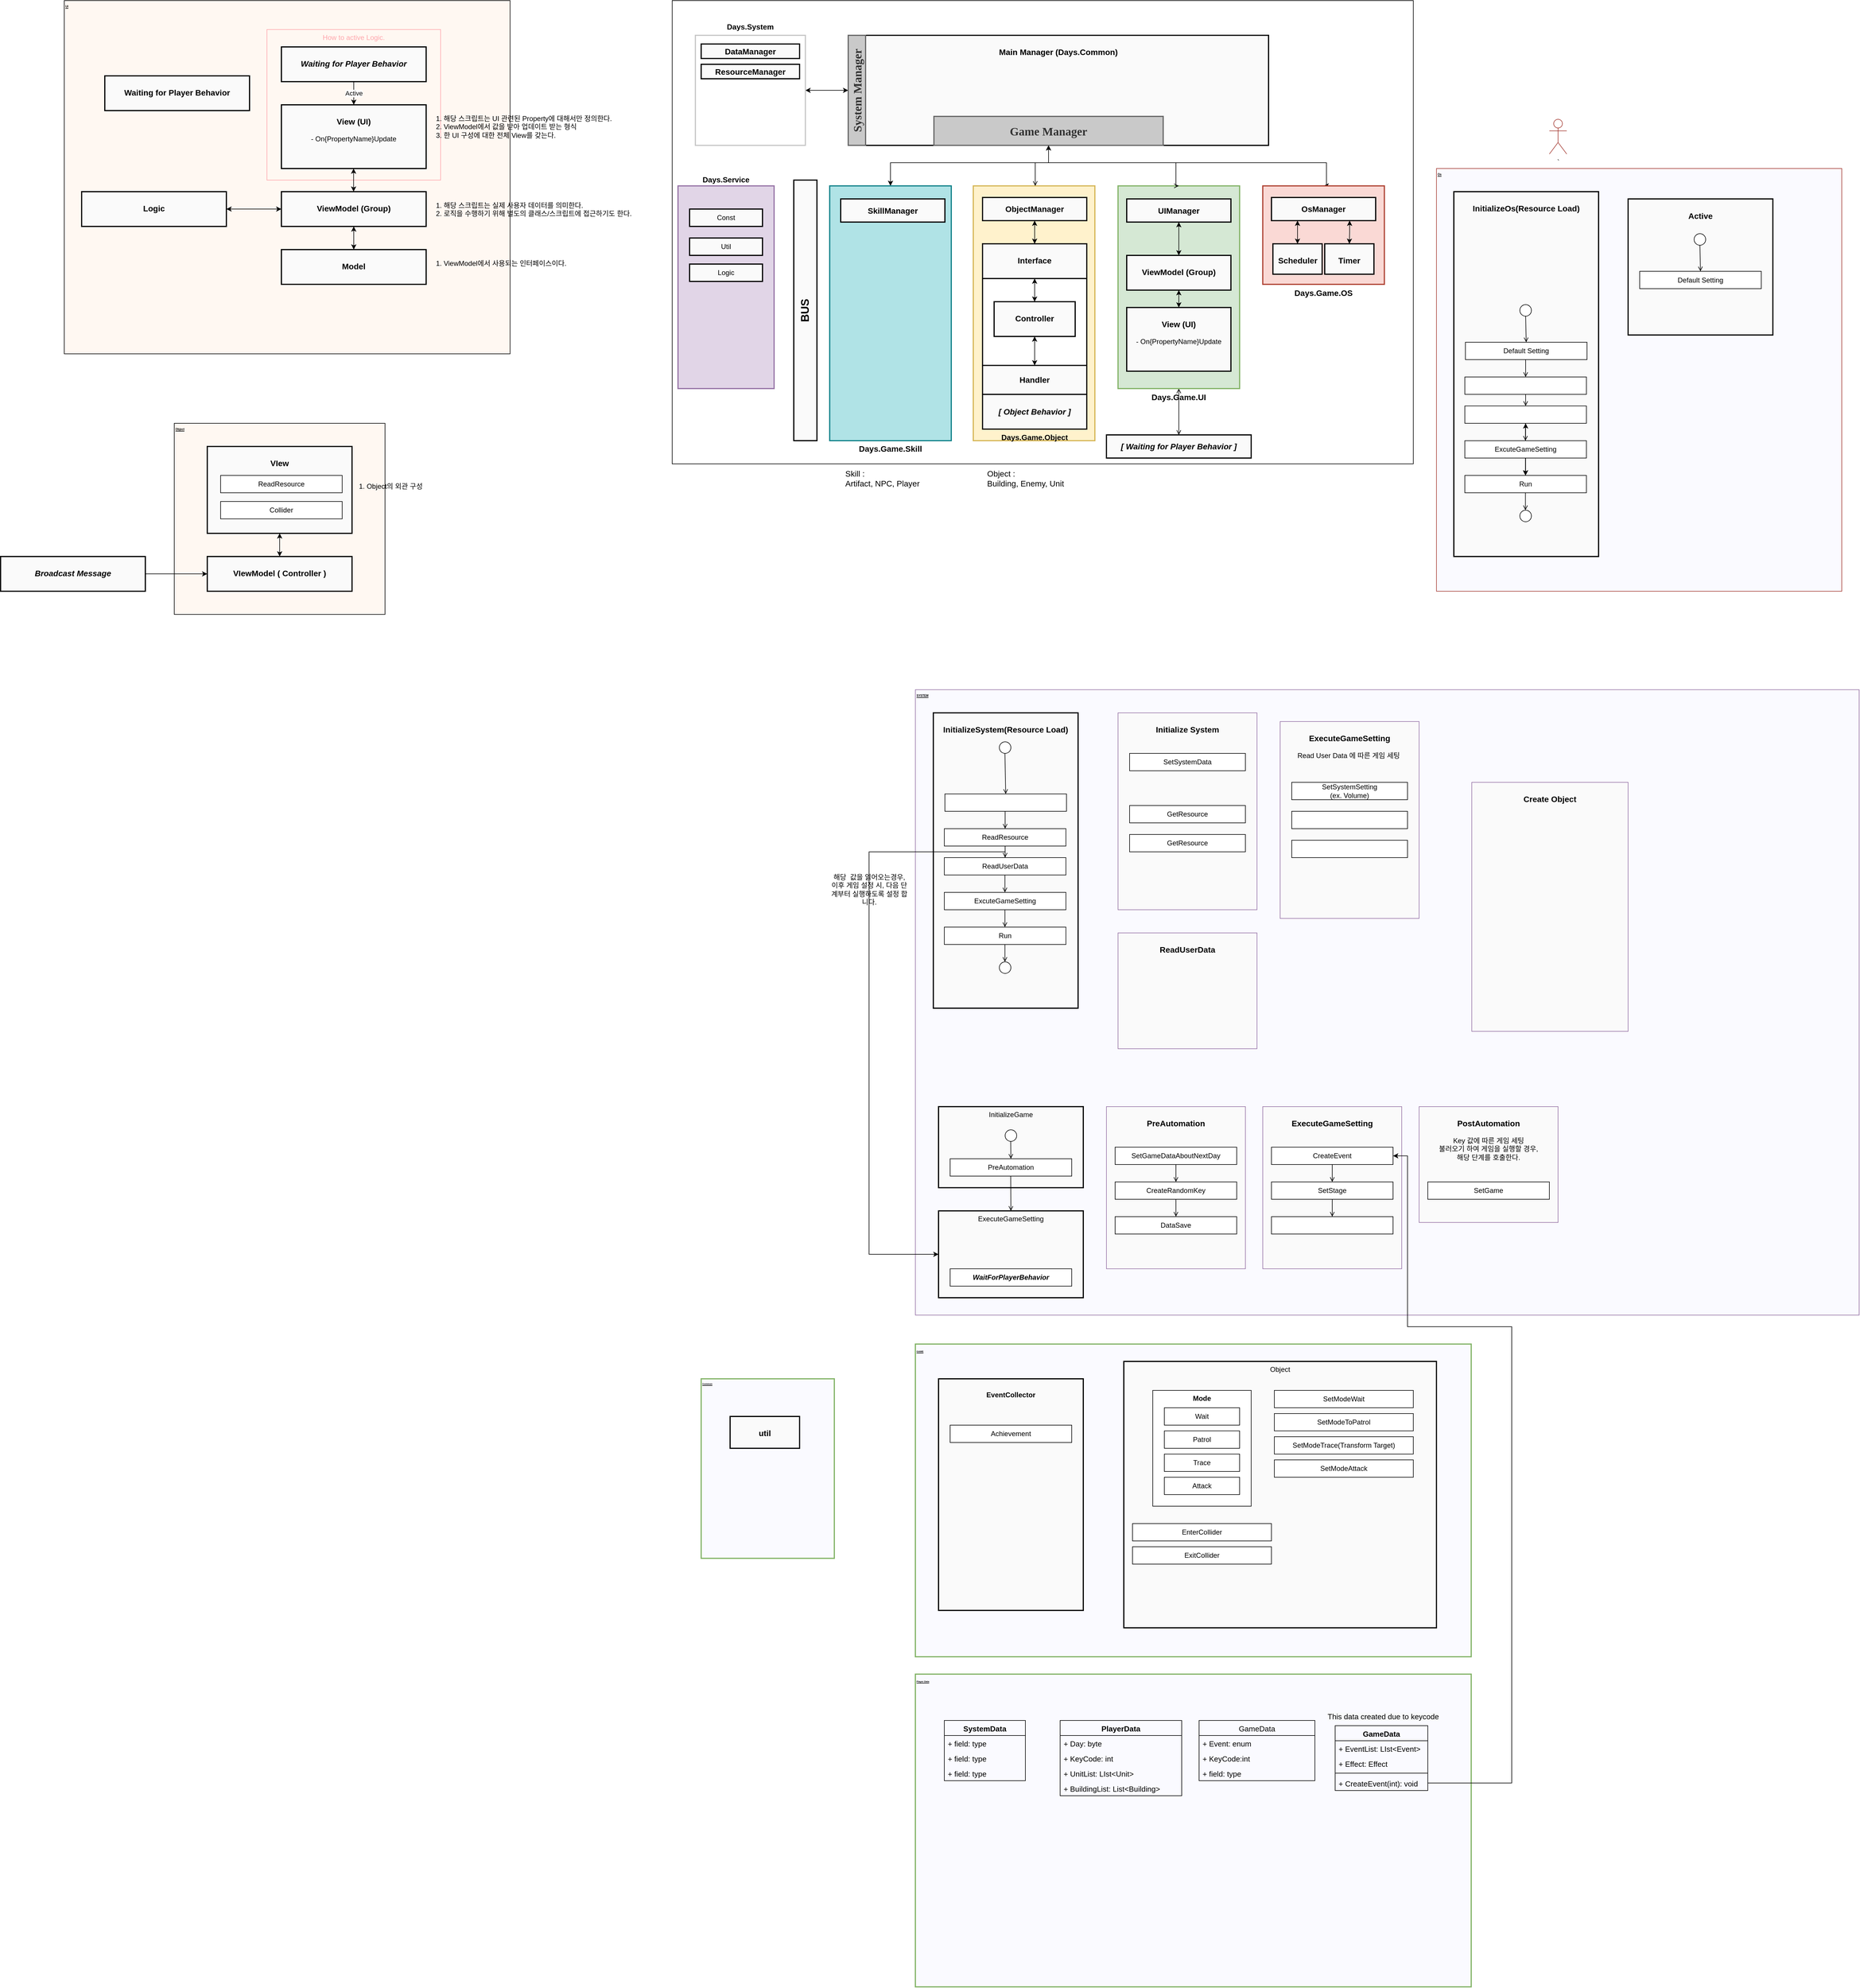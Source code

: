 <mxfile version="16.2.4" type="device"><diagram id="JO6f3JCloO_Fya-hQ_9x" name="Page-1"><mxGraphModel dx="3122" dy="1965" grid="1" gridSize="10" guides="1" tooltips="1" connect="1" arrows="1" fold="1" page="1" pageScale="1" pageWidth="827" pageHeight="1169" math="0" shadow="0"><root><mxCell id="0"/><mxCell id="1" parent="0"/><mxCell id="h2eF0DlOM9UirUltuAFb-12" value="SYSTEM" style="rounded=0;whiteSpace=wrap;html=1;horizontal=1;verticalAlign=top;fillColor=#FAFAFF;strokeColor=#9673a6;align=left;fontSize=5;fontStyle=5" parent="1" vertex="1"><mxGeometry x="10" y="80" width="1630" height="1080" as="geometry"/></mxCell><mxCell id="Crj_U59DyBL6AB01ClCU-47" value="ExecuteGameSetting" style="rounded=0;whiteSpace=wrap;html=1;fillColor=#FAFAFA;verticalAlign=top;strokeWidth=2;" parent="1" vertex="1"><mxGeometry x="50" y="980" width="250" height="150" as="geometry"/></mxCell><mxCell id="Crj_U59DyBL6AB01ClCU-1" value="" style="rounded=0;whiteSpace=wrap;html=1;horizontal=1;verticalAlign=top;align=left;fontSize=7;fontStyle=5;" parent="1" vertex="1"><mxGeometry x="-410" y="-1110" width="1280" height="800" as="geometry"/></mxCell><mxCell id="WcqTaLWbDKVJUe3xKXew-3" style="edgeStyle=orthogonalEdgeStyle;rounded=0;orthogonalLoop=1;jettySize=auto;html=1;startArrow=classic;startFill=1;" parent="1" source="Crj_U59DyBL6AB01ClCU-41" target="Crj_U59DyBL6AB01ClCU-34" edge="1"><mxGeometry relative="1" as="geometry"/></mxCell><mxCell id="Crj_U59DyBL6AB01ClCU-41" value="&lt;h3&gt;&lt;font style=&quot;font-size: 13px ; line-height: 1&quot;&gt;Days.System&lt;/font&gt;&lt;/h3&gt;" style="rounded=0;whiteSpace=wrap;html=1;fillColor=none;verticalAlign=bottom;strokeWidth=2;labelPosition=center;verticalLabelPosition=top;align=center;strokeColor=#C7C7C7;spacing=-8;" parent="1" vertex="1"><mxGeometry x="-370" y="-1050" width="190" height="190" as="geometry"/></mxCell><mxCell id="Crj_U59DyBL6AB01ClCU-46" value="" style="edgeStyle=orthogonalEdgeStyle;rounded=0;orthogonalLoop=1;jettySize=auto;html=1;fontFamily=Lucida Console;fontSize=11;fontColor=#FFFFFF;startArrow=open;startFill=0;endArrow=open;endFill=0;" parent="1" source="Crj_U59DyBL6AB01ClCU-29" target="Crj_U59DyBL6AB01ClCU-11" edge="1"><mxGeometry relative="1" as="geometry"/></mxCell><mxCell id="Crj_U59DyBL6AB01ClCU-29" value="&lt;font style=&quot;font-size: 14px;&quot;&gt;Days.Game.UI&lt;/font&gt;" style="rounded=0;whiteSpace=wrap;html=1;labelBackgroundColor=none;fontSize=14;strokeWidth=2;verticalAlign=top;fillColor=#d5e8d4;strokeColor=#82b366;labelPosition=center;verticalLabelPosition=bottom;align=center;fontStyle=1" parent="1" vertex="1"><mxGeometry x="360" y="-790" width="210" height="350" as="geometry"/></mxCell><mxCell id="Crj_U59DyBL6AB01ClCU-28" value="" style="rounded=0;whiteSpace=wrap;html=1;labelBackgroundColor=none;fontSize=19;strokeWidth=2;verticalAlign=middle;fillColor=#fff2cc;strokeColor=#d6b656;" parent="1" vertex="1"><mxGeometry x="110" y="-790" width="210" height="440" as="geometry"/></mxCell><mxCell id="Crj_U59DyBL6AB01ClCU-10" value="&lt;b style=&quot;font-size: 13px&quot;&gt;Days.Game.Object&lt;/b&gt;" style="rounded=0;whiteSpace=wrap;html=1;strokeWidth=2;verticalAlign=top;horizontal=1;fontColor=default;labelBackgroundColor=none;fontSize=13;labelPosition=center;verticalLabelPosition=bottom;align=center;" parent="1" vertex="1"><mxGeometry x="126" y="-690" width="180" height="320" as="geometry"/></mxCell><mxCell id="x2AA81q-u42qk1KqpOCe-1" value="UI" style="rounded=0;whiteSpace=wrap;html=1;horizontal=1;verticalAlign=top;align=left;fontSize=5;fontStyle=5;fillColor=#FFF8F2;" parent="1" vertex="1"><mxGeometry x="-1460" y="-1110" width="770" height="610" as="geometry"/></mxCell><mxCell id="dZV6w4OV0nE_quqzcikq-8" value="How to active Logic." style="rounded=0;whiteSpace=wrap;html=1;fillColor=none;strokeColor=#FFA6AC;horizontal=1;verticalAlign=top;fontColor=#FFA6AC;" parent="1" vertex="1"><mxGeometry x="-1110" y="-1060" width="300" height="260" as="geometry"/></mxCell><mxCell id="x2AA81q-u42qk1KqpOCe-13" value="&lt;h3&gt;Waiting for Player Behavior&lt;/h3&gt;" style="rounded=0;whiteSpace=wrap;html=1;fillColor=#FAFAFA;verticalAlign=top;strokeWidth=2;" parent="1" vertex="1"><mxGeometry x="-1390" y="-980" width="250" height="60" as="geometry"/></mxCell><mxCell id="Fb8bJ37ryofL-O8Jvj3l-1" value="&lt;h3&gt;Create Object&lt;/h3&gt;" style="rounded=0;whiteSpace=wrap;html=1;strokeColor=#9673a6;fillColor=#FAFAFA;horizontal=1;verticalAlign=top;" parent="1" vertex="1"><mxGeometry x="971" y="240" width="270" height="430" as="geometry"/></mxCell><mxCell id="Fb8bJ37ryofL-O8Jvj3l-2" value="&lt;h3&gt;InitializeSystem(Resource Load)&lt;/h3&gt;" style="rounded=0;whiteSpace=wrap;html=1;fillColor=#FAFAFA;verticalAlign=top;strokeWidth=2;" parent="1" vertex="1"><mxGeometry x="41" y="120" width="250" height="510" as="geometry"/></mxCell><mxCell id="Fb8bJ37ryofL-O8Jvj3l-3" value="ReadResource" style="rounded=0;whiteSpace=wrap;html=1;strokeWidth=1;" parent="1" vertex="1"><mxGeometry x="60" y="320" width="210" height="30" as="geometry"/></mxCell><mxCell id="Fb8bJ37ryofL-O8Jvj3l-4" value="ReadUserData" style="rounded=0;whiteSpace=wrap;html=1;strokeWidth=1;" parent="1" vertex="1"><mxGeometry x="60" y="370" width="210" height="30" as="geometry"/></mxCell><mxCell id="Fb8bJ37ryofL-O8Jvj3l-5" value="&lt;h3&gt;Initialize System&lt;/h3&gt;" style="rounded=0;whiteSpace=wrap;html=1;strokeColor=#9673a6;fillColor=#FAFAFA;horizontal=1;verticalAlign=top;" parent="1" vertex="1"><mxGeometry x="360" y="120" width="240" height="340" as="geometry"/></mxCell><mxCell id="Fb8bJ37ryofL-O8Jvj3l-6" value="SetSystemData" style="rounded=0;whiteSpace=wrap;html=1;strokeWidth=1;fillColor=#ffffff;" parent="1" vertex="1"><mxGeometry x="380" y="190" width="200" height="30" as="geometry"/></mxCell><mxCell id="Fb8bJ37ryofL-O8Jvj3l-7" value="GetResource" style="rounded=0;whiteSpace=wrap;html=1;strokeWidth=1;fillColor=#ffffff;" parent="1" vertex="1"><mxGeometry x="380" y="280" width="200" height="30" as="geometry"/></mxCell><mxCell id="Fb8bJ37ryofL-O8Jvj3l-8" value="GetResource" style="rounded=0;whiteSpace=wrap;html=1;strokeWidth=1;fillColor=#ffffff;" parent="1" vertex="1"><mxGeometry x="380" y="330" width="200" height="30" as="geometry"/></mxCell><mxCell id="Fb8bJ37ryofL-O8Jvj3l-9" value="ExcuteGameSetting" style="rounded=0;whiteSpace=wrap;html=1;strokeWidth=1;" parent="1" vertex="1"><mxGeometry x="60" y="430" width="210" height="30" as="geometry"/></mxCell><mxCell id="Fb8bJ37ryofL-O8Jvj3l-10" value="&lt;h3&gt;ReadUserData&lt;/h3&gt;" style="rounded=0;whiteSpace=wrap;html=1;strokeColor=#9673a6;fillColor=#FAFAFA;horizontal=1;verticalAlign=top;" parent="1" vertex="1"><mxGeometry x="360" y="500" width="240" height="200" as="geometry"/></mxCell><mxCell id="Fb8bJ37ryofL-O8Jvj3l-12" value="Run" style="rounded=0;whiteSpace=wrap;html=1;strokeWidth=1;" parent="1" vertex="1"><mxGeometry x="60" y="490" width="210" height="30" as="geometry"/></mxCell><mxCell id="Fb8bJ37ryofL-O8Jvj3l-13" value="" style="endArrow=open;html=1;entryX=0.5;entryY=0;entryDx=0;entryDy=0;exitX=0.5;exitY=1;exitDx=0;exitDy=0;endFill=0;" parent="1" source="Fb8bJ37ryofL-O8Jvj3l-3" target="Fb8bJ37ryofL-O8Jvj3l-4" edge="1"><mxGeometry width="50" height="50" relative="1" as="geometry"><mxPoint x="180" y="251" as="sourcePoint"/><mxPoint x="450" y="330" as="targetPoint"/></mxGeometry></mxCell><mxCell id="Fb8bJ37ryofL-O8Jvj3l-14" value="" style="endArrow=open;html=1;entryX=0.5;entryY=0;entryDx=0;entryDy=0;exitX=0.5;exitY=1;exitDx=0;exitDy=0;endFill=0;" parent="1" edge="1"><mxGeometry width="50" height="50" relative="1" as="geometry"><mxPoint x="164.66" y="400" as="sourcePoint"/><mxPoint x="164.66" y="430" as="targetPoint"/></mxGeometry></mxCell><mxCell id="Fb8bJ37ryofL-O8Jvj3l-15" value="" style="endArrow=open;html=1;entryX=0.5;entryY=0;entryDx=0;entryDy=0;exitX=0.5;exitY=1;exitDx=0;exitDy=0;endFill=0;" parent="1" target="Crj_U59DyBL6AB01ClCU-31" edge="1"><mxGeometry width="50" height="50" relative="1" as="geometry"><mxPoint x="164.66" y="190.0" as="sourcePoint"/><mxPoint x="164.66" y="220.0" as="targetPoint"/></mxGeometry></mxCell><mxCell id="Fb8bJ37ryofL-O8Jvj3l-16" value="" style="endArrow=open;html=1;entryX=0.5;entryY=0;entryDx=0;entryDy=0;exitX=0.5;exitY=1;exitDx=0;exitDy=0;endFill=0;" parent="1" edge="1"><mxGeometry width="50" height="50" relative="1" as="geometry"><mxPoint x="164.66" y="460.0" as="sourcePoint"/><mxPoint x="164.66" y="490.0" as="targetPoint"/></mxGeometry></mxCell><mxCell id="Fb8bJ37ryofL-O8Jvj3l-17" value="" style="endArrow=open;html=1;entryX=0.5;entryY=0;entryDx=0;entryDy=0;exitX=0.5;exitY=1;exitDx=0;exitDy=0;endFill=0;" parent="1" edge="1"><mxGeometry width="50" height="50" relative="1" as="geometry"><mxPoint x="164.66" y="520.0" as="sourcePoint"/><mxPoint x="164.66" y="550.0" as="targetPoint"/></mxGeometry></mxCell><mxCell id="Fb8bJ37ryofL-O8Jvj3l-19" value="" style="ellipse;whiteSpace=wrap;html=1;aspect=fixed;strokeWidth=1;fillColor=#ffffff;" parent="1" vertex="1"><mxGeometry x="155" y="170" width="20" height="20" as="geometry"/></mxCell><mxCell id="Fb8bJ37ryofL-O8Jvj3l-20" value="" style="ellipse;whiteSpace=wrap;html=1;aspect=fixed;strokeWidth=1;fillColor=#ffffff;" parent="1" vertex="1"><mxGeometry x="155" y="550" width="20" height="20" as="geometry"/></mxCell><mxCell id="gf9t37EjKK5OmUTHv5Uv-1" value="InitializeGame" style="rounded=0;whiteSpace=wrap;html=1;fillColor=#FAFAFA;verticalAlign=top;strokeWidth=2;" parent="1" vertex="1"><mxGeometry x="50" y="800" width="250" height="140" as="geometry"/></mxCell><mxCell id="gf9t37EjKK5OmUTHv5Uv-2" value="&lt;h3&gt;PreAutomation&lt;/h3&gt;" style="rounded=0;whiteSpace=wrap;html=1;strokeColor=#9673a6;fillColor=#FAFAFA;horizontal=1;verticalAlign=top;" parent="1" vertex="1"><mxGeometry x="340" y="800" width="240" height="280" as="geometry"/></mxCell><mxCell id="gf9t37EjKK5OmUTHv5Uv-3" value="PreAutomation" style="rounded=0;whiteSpace=wrap;html=1;strokeWidth=1;" parent="1" vertex="1"><mxGeometry x="70" y="890" width="210" height="30" as="geometry"/></mxCell><mxCell id="gf9t37EjKK5OmUTHv5Uv-8" value="" style="endArrow=open;html=1;entryX=0.5;entryY=0;entryDx=0;entryDy=0;exitX=0.5;exitY=1;exitDx=0;exitDy=0;endFill=0;" parent="1" target="Crj_U59DyBL6AB01ClCU-47" edge="1"><mxGeometry width="50" height="50" relative="1" as="geometry"><mxPoint x="174.66" y="920" as="sourcePoint"/><mxPoint x="174.66" y="950" as="targetPoint"/></mxGeometry></mxCell><mxCell id="gf9t37EjKK5OmUTHv5Uv-9" value="" style="endArrow=open;html=1;entryX=0.5;entryY=0;entryDx=0;entryDy=0;exitX=0.5;exitY=1;exitDx=0;exitDy=0;endFill=0;" parent="1" target="gf9t37EjKK5OmUTHv5Uv-3" edge="1"><mxGeometry width="50" height="50" relative="1" as="geometry"><mxPoint x="174.66" y="860" as="sourcePoint"/><mxPoint x="174.66" y="890.0" as="targetPoint"/></mxGeometry></mxCell><mxCell id="gf9t37EjKK5OmUTHv5Uv-12" value="" style="ellipse;whiteSpace=wrap;html=1;aspect=fixed;strokeWidth=1;fillColor=#ffffff;" parent="1" vertex="1"><mxGeometry x="165" y="840" width="20" height="20" as="geometry"/></mxCell><mxCell id="gf9t37EjKK5OmUTHv5Uv-14" value="CreateRandomKey" style="rounded=0;whiteSpace=wrap;html=1;strokeWidth=1;" parent="1" vertex="1"><mxGeometry x="355" y="930" width="210" height="30" as="geometry"/></mxCell><mxCell id="gf9t37EjKK5OmUTHv5Uv-15" value="DataSave" style="rounded=0;whiteSpace=wrap;html=1;strokeWidth=1;" parent="1" vertex="1"><mxGeometry x="355" y="990" width="210" height="30" as="geometry"/></mxCell><mxCell id="gf9t37EjKK5OmUTHv5Uv-16" value="" style="endArrow=open;html=1;entryX=0.5;entryY=0;entryDx=0;entryDy=0;exitX=0.5;exitY=1;exitDx=0;exitDy=0;endFill=0;" parent="1" source="gf9t37EjKK5OmUTHv5Uv-14" target="gf9t37EjKK5OmUTHv5Uv-15" edge="1"><mxGeometry width="50" height="50" relative="1" as="geometry"><mxPoint x="475" y="961" as="sourcePoint"/><mxPoint x="745" y="1040" as="targetPoint"/></mxGeometry></mxCell><mxCell id="h2eF0DlOM9UirUltuAFb-1" value="&lt;h3&gt;PostAutomation&lt;/h3&gt;&lt;div&gt;Key 값에 따른 게임 세팅&lt;/div&gt;&lt;div&gt;불러오기 하여 게임을 실행할 경우,&lt;/div&gt;&lt;div&gt;해당 단계를 호출한다.&lt;/div&gt;" style="rounded=0;whiteSpace=wrap;html=1;strokeColor=#9673a6;fillColor=#FAFAFA;horizontal=1;verticalAlign=top;" parent="1" vertex="1"><mxGeometry x="880" y="800" width="240" height="200" as="geometry"/></mxCell><mxCell id="h2eF0DlOM9UirUltuAFb-3" value="SetGame" style="rounded=0;whiteSpace=wrap;html=1;strokeWidth=1;" parent="1" vertex="1"><mxGeometry x="895" y="930" width="210" height="30" as="geometry"/></mxCell><mxCell id="h2eF0DlOM9UirUltuAFb-5" value="&lt;h3&gt;ExecuteGameSetting&lt;/h3&gt;&lt;div&gt;Read User Data 에 따른 게임 세팅&amp;nbsp;&lt;/div&gt;" style="rounded=0;whiteSpace=wrap;html=1;strokeColor=#9673a6;fillColor=#FAFAFA;horizontal=1;verticalAlign=top;" parent="1" vertex="1"><mxGeometry x="640" y="135" width="240" height="340" as="geometry"/></mxCell><mxCell id="h2eF0DlOM9UirUltuAFb-6" value="SetSystemSetting&lt;br&gt;(ex. Volume)" style="rounded=0;whiteSpace=wrap;html=1;strokeWidth=1;fillColor=#ffffff;" parent="1" vertex="1"><mxGeometry x="660" y="240" width="200" height="30" as="geometry"/></mxCell><mxCell id="h2eF0DlOM9UirUltuAFb-7" value="" style="rounded=0;whiteSpace=wrap;html=1;strokeWidth=1;fillColor=#ffffff;" parent="1" vertex="1"><mxGeometry x="660" y="290" width="200" height="30" as="geometry"/></mxCell><mxCell id="h2eF0DlOM9UirUltuAFb-8" value="" style="rounded=0;whiteSpace=wrap;html=1;strokeWidth=1;fillColor=#ffffff;" parent="1" vertex="1"><mxGeometry x="660" y="340" width="200" height="30" as="geometry"/></mxCell><mxCell id="h2eF0DlOM9UirUltuAFb-9" value="SetGameDataAboutNextDay" style="rounded=0;whiteSpace=wrap;html=1;strokeWidth=1;" parent="1" vertex="1"><mxGeometry x="355" y="870" width="210" height="30" as="geometry"/></mxCell><mxCell id="h2eF0DlOM9UirUltuAFb-10" value="" style="endArrow=open;html=1;entryX=0.5;entryY=0;entryDx=0;entryDy=0;exitX=0.5;exitY=1;exitDx=0;exitDy=0;endFill=0;" parent="1" source="h2eF0DlOM9UirUltuAFb-9" edge="1"><mxGeometry width="50" height="50" relative="1" as="geometry"><mxPoint x="475" y="901" as="sourcePoint"/><mxPoint x="460" y="930" as="targetPoint"/></mxGeometry></mxCell><mxCell id="h2eF0DlOM9UirUltuAFb-11" value="&lt;h3 style=&quot;font-size: 4px;&quot;&gt;GAME&lt;/h3&gt;" style="rounded=0;whiteSpace=wrap;html=1;fillColor=#FAFAFF;verticalAlign=top;strokeWidth=2;strokeColor=#82b366;fontSize=4;fontStyle=5;align=left;" parent="1" vertex="1"><mxGeometry x="10" y="1210" width="960" height="540" as="geometry"/></mxCell><mxCell id="h2eF0DlOM9UirUltuAFb-13" value="&lt;br&gt;EventCollector" style="rounded=0;whiteSpace=wrap;html=1;fillColor=#FAFAFA;verticalAlign=top;strokeWidth=2;fontStyle=1" parent="1" vertex="1"><mxGeometry x="50" y="1270" width="250" height="400" as="geometry"/></mxCell><mxCell id="h2eF0DlOM9UirUltuAFb-15" value="Object" style="rounded=0;whiteSpace=wrap;html=1;fillColor=#FAFAFA;verticalAlign=top;strokeWidth=2;" parent="1" vertex="1"><mxGeometry x="370" y="1240" width="540" height="460" as="geometry"/></mxCell><mxCell id="h2eF0DlOM9UirUltuAFb-16" value="Mode" style="rounded=0;whiteSpace=wrap;html=1;strokeWidth=1;verticalAlign=top;fontStyle=1" parent="1" vertex="1"><mxGeometry x="420" y="1290" width="170" height="200" as="geometry"/></mxCell><mxCell id="h2eF0DlOM9UirUltuAFb-17" value="Patrol" style="rounded=0;whiteSpace=wrap;html=1;strokeWidth=1;" parent="1" vertex="1"><mxGeometry x="440" y="1360" width="130" height="30" as="geometry"/></mxCell><mxCell id="h2eF0DlOM9UirUltuAFb-18" value="Wait" style="rounded=0;whiteSpace=wrap;html=1;strokeWidth=1;" parent="1" vertex="1"><mxGeometry x="440" y="1320" width="130" height="30" as="geometry"/></mxCell><mxCell id="h2eF0DlOM9UirUltuAFb-23" value="Achievement" style="rounded=0;whiteSpace=wrap;html=1;strokeWidth=1;" parent="1" vertex="1"><mxGeometry x="70" y="1350" width="210" height="30" as="geometry"/></mxCell><mxCell id="h2eF0DlOM9UirUltuAFb-26" value="Attack" style="rounded=0;whiteSpace=wrap;html=1;strokeWidth=1;" parent="1" vertex="1"><mxGeometry x="440" y="1440" width="130" height="30" as="geometry"/></mxCell><mxCell id="h2eF0DlOM9UirUltuAFb-27" value="SetModeWait" style="rounded=0;whiteSpace=wrap;html=1;strokeWidth=1;" parent="1" vertex="1"><mxGeometry x="630" y="1290" width="240" height="30" as="geometry"/></mxCell><mxCell id="h2eF0DlOM9UirUltuAFb-28" value="Trace" style="rounded=0;whiteSpace=wrap;html=1;strokeWidth=1;" parent="1" vertex="1"><mxGeometry x="440" y="1400" width="130" height="30" as="geometry"/></mxCell><mxCell id="h2eF0DlOM9UirUltuAFb-29" value="SetModeToPatrol" style="rounded=0;whiteSpace=wrap;html=1;strokeWidth=1;" parent="1" vertex="1"><mxGeometry x="630" y="1330" width="240" height="30" as="geometry"/></mxCell><mxCell id="h2eF0DlOM9UirUltuAFb-30" value="SetModeTrace(Transform Target)" style="rounded=0;whiteSpace=wrap;html=1;strokeWidth=1;" parent="1" vertex="1"><mxGeometry x="630" y="1370" width="240" height="30" as="geometry"/></mxCell><mxCell id="h2eF0DlOM9UirUltuAFb-31" value="SetModeAttack" style="rounded=0;whiteSpace=wrap;html=1;strokeWidth=1;" parent="1" vertex="1"><mxGeometry x="630" y="1410" width="240" height="30" as="geometry"/></mxCell><mxCell id="h2eF0DlOM9UirUltuAFb-37" value="EnterCollider" style="rounded=0;whiteSpace=wrap;html=1;strokeWidth=1;" parent="1" vertex="1"><mxGeometry x="385" y="1520" width="240" height="30" as="geometry"/></mxCell><mxCell id="h2eF0DlOM9UirUltuAFb-38" value="ExitCollider" style="rounded=0;whiteSpace=wrap;html=1;strokeWidth=1;" parent="1" vertex="1"><mxGeometry x="385" y="1560" width="240" height="30" as="geometry"/></mxCell><mxCell id="h2eF0DlOM9UirUltuAFb-39" value="&lt;h3 style=&quot;font-size: 4px&quot;&gt;Player Data&lt;/h3&gt;" style="rounded=0;whiteSpace=wrap;html=1;fillColor=#FAFAFF;verticalAlign=top;strokeWidth=2;strokeColor=#82b366;fontSize=4;fontStyle=5;align=left;" parent="1" vertex="1"><mxGeometry x="10" y="1780" width="960" height="540" as="geometry"/></mxCell><mxCell id="h2eF0DlOM9UirUltuAFb-42" value="SystemData" style="swimlane;fontStyle=1;childLayout=stackLayout;horizontal=1;startSize=26;fillColor=none;horizontalStack=0;resizeParent=1;resizeParentMax=0;resizeLast=0;collapsible=1;marginBottom=0;fontSize=13;align=center;verticalAlign=top;" parent="1" vertex="1"><mxGeometry x="60" y="1860" width="140" height="104" as="geometry"/></mxCell><mxCell id="h2eF0DlOM9UirUltuAFb-43" value="+ field: type" style="text;strokeColor=none;fillColor=none;align=left;verticalAlign=top;spacingLeft=4;spacingRight=4;overflow=hidden;rotatable=0;points=[[0,0.5],[1,0.5]];portConstraint=eastwest;fontSize=13;" parent="h2eF0DlOM9UirUltuAFb-42" vertex="1"><mxGeometry y="26" width="140" height="26" as="geometry"/></mxCell><mxCell id="h2eF0DlOM9UirUltuAFb-44" value="+ field: type" style="text;strokeColor=none;fillColor=none;align=left;verticalAlign=top;spacingLeft=4;spacingRight=4;overflow=hidden;rotatable=0;points=[[0,0.5],[1,0.5]];portConstraint=eastwest;fontSize=13;" parent="h2eF0DlOM9UirUltuAFb-42" vertex="1"><mxGeometry y="52" width="140" height="26" as="geometry"/></mxCell><mxCell id="h2eF0DlOM9UirUltuAFb-45" value="+ field: type" style="text;strokeColor=none;fillColor=none;align=left;verticalAlign=top;spacingLeft=4;spacingRight=4;overflow=hidden;rotatable=0;points=[[0,0.5],[1,0.5]];portConstraint=eastwest;fontSize=13;" parent="h2eF0DlOM9UirUltuAFb-42" vertex="1"><mxGeometry y="78" width="140" height="26" as="geometry"/></mxCell><mxCell id="h2eF0DlOM9UirUltuAFb-46" value="PlayerData" style="swimlane;fontStyle=1;childLayout=stackLayout;horizontal=1;startSize=26;fillColor=none;horizontalStack=0;resizeParent=1;resizeParentMax=0;resizeLast=0;collapsible=1;marginBottom=0;fontSize=13;align=center;verticalAlign=top;" parent="1" vertex="1"><mxGeometry x="260" y="1860" width="210" height="130" as="geometry"/></mxCell><mxCell id="h2eF0DlOM9UirUltuAFb-47" value="+ Day: byte" style="text;strokeColor=none;fillColor=none;align=left;verticalAlign=top;spacingLeft=4;spacingRight=4;overflow=hidden;rotatable=0;points=[[0,0.5],[1,0.5]];portConstraint=eastwest;fontSize=13;" parent="h2eF0DlOM9UirUltuAFb-46" vertex="1"><mxGeometry y="26" width="210" height="26" as="geometry"/></mxCell><mxCell id="h2eF0DlOM9UirUltuAFb-48" value="+ KeyCode: int" style="text;strokeColor=none;fillColor=none;align=left;verticalAlign=top;spacingLeft=4;spacingRight=4;overflow=hidden;rotatable=0;points=[[0,0.5],[1,0.5]];portConstraint=eastwest;fontSize=13;" parent="h2eF0DlOM9UirUltuAFb-46" vertex="1"><mxGeometry y="52" width="210" height="26" as="geometry"/></mxCell><mxCell id="h2eF0DlOM9UirUltuAFb-54" value="+ UnitList: LIst&lt;Unit&gt;" style="text;strokeColor=none;fillColor=none;align=left;verticalAlign=top;spacingLeft=4;spacingRight=4;overflow=hidden;rotatable=0;points=[[0,0.5],[1,0.5]];portConstraint=eastwest;fontSize=13;" parent="h2eF0DlOM9UirUltuAFb-46" vertex="1"><mxGeometry y="78" width="210" height="26" as="geometry"/></mxCell><mxCell id="h2eF0DlOM9UirUltuAFb-49" value="+ BuildingList: List&lt;Building&gt;" style="text;strokeColor=none;fillColor=none;align=left;verticalAlign=top;spacingLeft=4;spacingRight=4;overflow=hidden;rotatable=0;points=[[0,0.5],[1,0.5]];portConstraint=eastwest;fontSize=13;" parent="h2eF0DlOM9UirUltuAFb-46" vertex="1"><mxGeometry y="104" width="210" height="26" as="geometry"/></mxCell><mxCell id="h2eF0DlOM9UirUltuAFb-50" value="GameData" style="swimlane;fontStyle=0;childLayout=stackLayout;horizontal=1;startSize=26;fillColor=none;horizontalStack=0;resizeParent=1;resizeParentMax=0;resizeLast=0;collapsible=1;marginBottom=0;fontSize=13;align=center;verticalAlign=top;" parent="1" vertex="1"><mxGeometry x="500" y="1860" width="200" height="104" as="geometry"/></mxCell><mxCell id="h2eF0DlOM9UirUltuAFb-51" value="+ Event: enum" style="text;strokeColor=none;fillColor=none;align=left;verticalAlign=top;spacingLeft=4;spacingRight=4;overflow=hidden;rotatable=0;points=[[0,0.5],[1,0.5]];portConstraint=eastwest;fontSize=13;" parent="h2eF0DlOM9UirUltuAFb-50" vertex="1"><mxGeometry y="26" width="200" height="26" as="geometry"/></mxCell><mxCell id="h2eF0DlOM9UirUltuAFb-52" value="+ KeyCode:int " style="text;strokeColor=none;fillColor=none;align=left;verticalAlign=top;spacingLeft=4;spacingRight=4;overflow=hidden;rotatable=0;points=[[0,0.5],[1,0.5]];portConstraint=eastwest;fontSize=13;" parent="h2eF0DlOM9UirUltuAFb-50" vertex="1"><mxGeometry y="52" width="200" height="26" as="geometry"/></mxCell><mxCell id="h2eF0DlOM9UirUltuAFb-53" value="+ field: type" style="text;strokeColor=none;fillColor=none;align=left;verticalAlign=top;spacingLeft=4;spacingRight=4;overflow=hidden;rotatable=0;points=[[0,0.5],[1,0.5]];portConstraint=eastwest;fontSize=13;" parent="h2eF0DlOM9UirUltuAFb-50" vertex="1"><mxGeometry y="78" width="200" height="26" as="geometry"/></mxCell><mxCell id="h2eF0DlOM9UirUltuAFb-55" value="GameData" style="swimlane;fontStyle=1;align=center;verticalAlign=top;childLayout=stackLayout;horizontal=1;startSize=26;horizontalStack=0;resizeParent=1;resizeParentMax=0;resizeLast=0;collapsible=1;marginBottom=0;fontSize=13;fillColor=#FAFAFF;" parent="1" vertex="1"><mxGeometry x="735" y="1869" width="160" height="112" as="geometry"/></mxCell><mxCell id="h2eF0DlOM9UirUltuAFb-56" value="+ EventList: LIst&lt;Event&gt;" style="text;strokeColor=none;fillColor=none;align=left;verticalAlign=top;spacingLeft=4;spacingRight=4;overflow=hidden;rotatable=0;points=[[0,0.5],[1,0.5]];portConstraint=eastwest;fontSize=13;" parent="h2eF0DlOM9UirUltuAFb-55" vertex="1"><mxGeometry y="26" width="160" height="26" as="geometry"/></mxCell><mxCell id="h2eF0DlOM9UirUltuAFb-60" value="+ Effect: Effect" style="text;strokeColor=none;fillColor=none;align=left;verticalAlign=top;spacingLeft=4;spacingRight=4;overflow=hidden;rotatable=0;points=[[0,0.5],[1,0.5]];portConstraint=eastwest;fontSize=13;" parent="h2eF0DlOM9UirUltuAFb-55" vertex="1"><mxGeometry y="52" width="160" height="26" as="geometry"/></mxCell><mxCell id="h2eF0DlOM9UirUltuAFb-57" value="" style="line;strokeWidth=1;fillColor=none;align=left;verticalAlign=middle;spacingTop=-1;spacingLeft=3;spacingRight=3;rotatable=0;labelPosition=right;points=[];portConstraint=eastwest;fontSize=13;" parent="h2eF0DlOM9UirUltuAFb-55" vertex="1"><mxGeometry y="78" width="160" height="8" as="geometry"/></mxCell><mxCell id="h2eF0DlOM9UirUltuAFb-58" value="+ CreateEvent(int): void" style="text;strokeColor=none;fillColor=none;align=left;verticalAlign=top;spacingLeft=4;spacingRight=4;overflow=hidden;rotatable=0;points=[[0,0.5],[1,0.5]];portConstraint=eastwest;fontSize=13;" parent="h2eF0DlOM9UirUltuAFb-55" vertex="1"><mxGeometry y="86" width="160" height="26" as="geometry"/></mxCell><mxCell id="h2eF0DlOM9UirUltuAFb-59" value="&lt;span style=&quot;color: rgb(0 , 0 , 0) ; font-family: &amp;#34;helvetica&amp;#34; ; font-size: 13px ; font-style: normal ; font-weight: 400 ; letter-spacing: normal ; text-align: center ; text-indent: 0px ; text-transform: none ; word-spacing: 0px ; background-color: rgb(248 , 249 , 250) ; display: inline ; float: none&quot;&gt;This data created due to keycode&lt;/span&gt;" style="text;whiteSpace=wrap;html=1;fontSize=13;" parent="1" vertex="1"><mxGeometry x="720" y="1839" width="210" height="30" as="geometry"/></mxCell><mxCell id="h2eF0DlOM9UirUltuAFb-63" value="&lt;h3&gt;ExecuteGameSetting&lt;/h3&gt;" style="rounded=0;whiteSpace=wrap;html=1;strokeColor=#9673a6;fillColor=#FAFAFA;horizontal=1;verticalAlign=top;" parent="1" vertex="1"><mxGeometry x="610" y="800" width="240" height="280" as="geometry"/></mxCell><mxCell id="h2eF0DlOM9UirUltuAFb-64" value="SetStage" style="rounded=0;whiteSpace=wrap;html=1;strokeWidth=1;" parent="1" vertex="1"><mxGeometry x="625" y="930" width="210" height="30" as="geometry"/></mxCell><mxCell id="h2eF0DlOM9UirUltuAFb-65" value="" style="rounded=0;whiteSpace=wrap;html=1;strokeWidth=1;" parent="1" vertex="1"><mxGeometry x="625" y="990" width="210" height="30" as="geometry"/></mxCell><mxCell id="h2eF0DlOM9UirUltuAFb-66" value="" style="endArrow=open;html=1;entryX=0.5;entryY=0;entryDx=0;entryDy=0;exitX=0.5;exitY=1;exitDx=0;exitDy=0;endFill=0;" parent="1" source="h2eF0DlOM9UirUltuAFb-64" target="h2eF0DlOM9UirUltuAFb-65" edge="1"><mxGeometry width="50" height="50" relative="1" as="geometry"><mxPoint x="745" y="961" as="sourcePoint"/><mxPoint x="1015" y="1040" as="targetPoint"/></mxGeometry></mxCell><mxCell id="h2eF0DlOM9UirUltuAFb-67" value="CreateEvent" style="rounded=0;whiteSpace=wrap;html=1;strokeWidth=1;" parent="1" vertex="1"><mxGeometry x="625" y="870" width="210" height="30" as="geometry"/></mxCell><mxCell id="h2eF0DlOM9UirUltuAFb-68" value="" style="endArrow=open;html=1;entryX=0.5;entryY=0;entryDx=0;entryDy=0;exitX=0.5;exitY=1;exitDx=0;exitDy=0;endFill=0;" parent="1" source="h2eF0DlOM9UirUltuAFb-67" edge="1"><mxGeometry width="50" height="50" relative="1" as="geometry"><mxPoint x="745" y="901" as="sourcePoint"/><mxPoint x="730" y="930" as="targetPoint"/></mxGeometry></mxCell><mxCell id="h2eF0DlOM9UirUltuAFb-69" style="edgeStyle=orthogonalEdgeStyle;rounded=0;orthogonalLoop=1;jettySize=auto;html=1;entryX=1;entryY=0.5;entryDx=0;entryDy=0;fontSize=13;" parent="1" source="h2eF0DlOM9UirUltuAFb-58" target="h2eF0DlOM9UirUltuAFb-67" edge="1"><mxGeometry relative="1" as="geometry"><Array as="points"><mxPoint x="1040" y="1968"/><mxPoint x="1040" y="1180"/><mxPoint x="860" y="1180"/><mxPoint x="860" y="885"/></Array></mxGeometry></mxCell><mxCell id="TayvSyezCyT285YaWdKb-1" style="edgeStyle=orthogonalEdgeStyle;rounded=0;orthogonalLoop=1;jettySize=auto;html=1;entryX=0;entryY=0.5;entryDx=0;entryDy=0;" parent="1" source="Fb8bJ37ryofL-O8Jvj3l-4" target="Crj_U59DyBL6AB01ClCU-47" edge="1"><mxGeometry relative="1" as="geometry"><Array as="points"><mxPoint x="165" y="360"/><mxPoint x="-70" y="360"/><mxPoint x="-70" y="1055"/></Array></mxGeometry></mxCell><mxCell id="TayvSyezCyT285YaWdKb-2" value="해당&amp;nbsp; 값을 읽어오는경우, 이후 게임 설정 시, 다음 단계부터 실행하도록 설정 합니다." style="text;html=1;strokeColor=none;fillColor=none;align=center;verticalAlign=middle;whiteSpace=wrap;rounded=0;" parent="1" vertex="1"><mxGeometry x="-139" y="410" width="139" height="30" as="geometry"/></mxCell><mxCell id="UqYvlSZIFYsTv_rJY22j-2" value="&lt;h3&gt;Model&lt;/h3&gt;" style="rounded=0;whiteSpace=wrap;html=1;fillColor=#FAFAFA;verticalAlign=top;strokeWidth=2;" parent="1" vertex="1"><mxGeometry x="-1085" y="-680" width="250" height="60" as="geometry"/></mxCell><mxCell id="UqYvlSZIFYsTv_rJY22j-3" value="&lt;h3&gt;View (UI)&lt;/h3&gt;&lt;div&gt;&lt;span&gt;- On{PropertyName}Update&lt;/span&gt;&lt;br&gt;&lt;/div&gt;&lt;div&gt;&lt;br&gt;&lt;/div&gt;" style="rounded=0;whiteSpace=wrap;html=1;fillColor=#FAFAFA;verticalAlign=top;strokeWidth=2;" parent="1" vertex="1"><mxGeometry x="-1085" y="-930" width="250" height="110" as="geometry"/></mxCell><mxCell id="UqYvlSZIFYsTv_rJY22j-4" value="&lt;h3&gt;ViewModel (Group)&lt;/h3&gt;" style="rounded=0;whiteSpace=wrap;html=1;fillColor=#FAFAFA;verticalAlign=top;strokeWidth=2;" parent="1" vertex="1"><mxGeometry x="-1085" y="-780" width="250" height="60" as="geometry"/></mxCell><mxCell id="UqYvlSZIFYsTv_rJY22j-5" value="&lt;div style=&quot;font-family: &amp;#34;helvetica&amp;#34; ; font-size: 12px ; font-style: normal ; font-weight: 400 ; letter-spacing: normal ; text-indent: 0px ; text-transform: none ; word-spacing: 0px&quot;&gt;1. 해당 스크립트는 UI 관련된 Property에 대해서만 정의한다.&lt;/div&gt;&lt;div style=&quot;font-family: &amp;#34;helvetica&amp;#34; ; font-size: 12px ; font-style: normal ; font-weight: 400 ; letter-spacing: normal ; text-indent: 0px ; text-transform: none ; word-spacing: 0px&quot;&gt;2. ViewModel에서 값을 받아 업데이트 받는 형식&lt;/div&gt;&lt;div style=&quot;font-family: &amp;#34;helvetica&amp;#34; ; font-size: 12px ; font-style: normal ; font-weight: 400 ; letter-spacing: normal ; text-indent: 0px ; text-transform: none ; word-spacing: 0px&quot;&gt;3. 한 UI 구성에 대한 전체 View를 갖는다.&lt;/div&gt;" style="text;whiteSpace=wrap;html=1;fillColor=none;align=left;fontColor=default;labelBackgroundColor=none;" parent="1" vertex="1"><mxGeometry x="-820" y="-920" width="350" height="60" as="geometry"/></mxCell><mxCell id="UqYvlSZIFYsTv_rJY22j-6" value="1. 해당 스크립트는 실제 사용자 데이터를 의미한다.&lt;br&gt;2. 로직을 수행하기 위해 별도의 클래스/스크립트에 접근하기도 한다." style="text;whiteSpace=wrap;html=1;fillColor=none;align=left;fontColor=default;labelBackgroundColor=none;" parent="1" vertex="1"><mxGeometry x="-820" y="-770" width="380" height="60" as="geometry"/></mxCell><mxCell id="UqYvlSZIFYsTv_rJY22j-7" value="1. ViewModel에서 사용되는 인터페이스이다.&amp;nbsp;" style="text;whiteSpace=wrap;html=1;fillColor=none;align=left;fontColor=default;labelBackgroundColor=none;" parent="1" vertex="1"><mxGeometry x="-820" y="-670" width="350" height="60" as="geometry"/></mxCell><mxCell id="UqYvlSZIFYsTv_rJY22j-8" value="&lt;h3&gt;Logic&lt;/h3&gt;" style="rounded=0;whiteSpace=wrap;html=1;fillColor=#FAFAFA;verticalAlign=top;strokeWidth=2;" parent="1" vertex="1"><mxGeometry x="-1430" y="-780" width="250" height="60" as="geometry"/></mxCell><mxCell id="UqYvlSZIFYsTv_rJY22j-9" value="Common" style="rounded=0;whiteSpace=wrap;html=1;fillColor=#FAFAFF;verticalAlign=top;strokeWidth=2;strokeColor=#82b366;fontSize=4;fontStyle=5;align=left;" parent="1" vertex="1"><mxGeometry x="-360" y="1270" width="230" height="310" as="geometry"/></mxCell><mxCell id="UqYvlSZIFYsTv_rJY22j-11" value="&lt;h3&gt;util&lt;/h3&gt;" style="rounded=0;whiteSpace=wrap;html=1;fillColor=#FAFAFA;verticalAlign=top;strokeWidth=2;" parent="1" vertex="1"><mxGeometry x="-310" y="1335" width="120" height="55" as="geometry"/></mxCell><mxCell id="UqYvlSZIFYsTv_rJY22j-12" value="" style="endArrow=classic;startArrow=classic;html=1;rounded=0;fontColor=default;exitX=0.5;exitY=0;exitDx=0;exitDy=0;entryX=0.5;entryY=1;entryDx=0;entryDy=0;" parent="1" source="UqYvlSZIFYsTv_rJY22j-2" target="UqYvlSZIFYsTv_rJY22j-4" edge="1"><mxGeometry width="50" height="50" relative="1" as="geometry"><mxPoint x="-980" y="-680" as="sourcePoint"/><mxPoint x="-930" y="-730" as="targetPoint"/></mxGeometry></mxCell><mxCell id="UqYvlSZIFYsTv_rJY22j-14" value="" style="endArrow=classic;startArrow=classic;html=1;rounded=0;fontColor=default;exitX=0.5;exitY=0;exitDx=0;exitDy=0;entryX=0.5;entryY=1;entryDx=0;entryDy=0;" parent="1" edge="1"><mxGeometry width="50" height="50" relative="1" as="geometry"><mxPoint x="-960.29" y="-780" as="sourcePoint"/><mxPoint x="-960.29" y="-820" as="targetPoint"/></mxGeometry></mxCell><mxCell id="UqYvlSZIFYsTv_rJY22j-15" value="" style="endArrow=classic;startArrow=classic;html=1;rounded=0;fontColor=default;exitX=1;exitY=0.5;exitDx=0;exitDy=0;entryX=0;entryY=0.5;entryDx=0;entryDy=0;" parent="1" source="UqYvlSZIFYsTv_rJY22j-8" target="UqYvlSZIFYsTv_rJY22j-4" edge="1"><mxGeometry width="50" height="50" relative="1" as="geometry"><mxPoint x="-1160.0" y="-720" as="sourcePoint"/><mxPoint x="-1160.0" y="-760" as="targetPoint"/></mxGeometry></mxCell><mxCell id="UqYvlSZIFYsTv_rJY22j-22" value="Active" style="edgeStyle=orthogonalEdgeStyle;rounded=0;orthogonalLoop=1;jettySize=auto;html=1;fontColor=default;entryX=0.5;entryY=0;entryDx=0;entryDy=0;" parent="1" source="UqYvlSZIFYsTv_rJY22j-21" target="UqYvlSZIFYsTv_rJY22j-3" edge="1"><mxGeometry relative="1" as="geometry"/></mxCell><mxCell id="UqYvlSZIFYsTv_rJY22j-21" value="&lt;h3&gt;Waiting for Player Behavior&lt;/h3&gt;" style="rounded=0;html=1;fillColor=#FAFAFA;verticalAlign=top;strokeWidth=2;labelBackgroundColor=none;labelBorderColor=none;whiteSpace=wrap;fontStyle=2" parent="1" vertex="1"><mxGeometry x="-1085" y="-1030" width="250" height="60" as="geometry"/></mxCell><mxCell id="dZV6w4OV0nE_quqzcikq-1" value="Object" style="rounded=0;whiteSpace=wrap;html=1;horizontal=1;verticalAlign=top;align=left;fontSize=5;fontStyle=5;fillColor=#FFF8F2;" parent="1" vertex="1"><mxGeometry x="-1270" y="-380" width="364" height="330" as="geometry"/></mxCell><mxCell id="dZV6w4OV0nE_quqzcikq-4" style="edgeStyle=orthogonalEdgeStyle;rounded=0;orthogonalLoop=1;jettySize=auto;html=1;entryX=0.5;entryY=0;entryDx=0;entryDy=0;startArrow=classic;startFill=1;" parent="1" source="dZV6w4OV0nE_quqzcikq-2" target="dZV6w4OV0nE_quqzcikq-3" edge="1"><mxGeometry relative="1" as="geometry"><Array as="points"><mxPoint x="-1088" y="-170"/><mxPoint x="-1088" y="-170"/></Array></mxGeometry></mxCell><mxCell id="dZV6w4OV0nE_quqzcikq-2" value="&lt;h3&gt;VIew&lt;/h3&gt;" style="rounded=0;whiteSpace=wrap;html=1;fillColor=#FAFAFA;verticalAlign=top;strokeWidth=2;" parent="1" vertex="1"><mxGeometry x="-1213" y="-340" width="250" height="150" as="geometry"/></mxCell><mxCell id="dZV6w4OV0nE_quqzcikq-3" value="&lt;h3&gt;VIewModel ( Controller )&lt;/h3&gt;" style="rounded=0;whiteSpace=wrap;html=1;fillColor=#FAFAFA;verticalAlign=top;strokeWidth=2;" parent="1" vertex="1"><mxGeometry x="-1213" y="-150" width="250" height="60" as="geometry"/></mxCell><mxCell id="dZV6w4OV0nE_quqzcikq-5" value="&lt;div style=&quot;font-family: &amp;#34;helvetica&amp;#34; ; font-size: 12px ; font-style: normal ; font-weight: 400 ; letter-spacing: normal ; text-indent: 0px ; text-transform: none ; word-spacing: 0px&quot;&gt;1. Object의 외관 구성&lt;br&gt;&lt;/div&gt;" style="text;whiteSpace=wrap;html=1;fillColor=none;align=left;fontColor=default;labelBackgroundColor=none;" parent="1" vertex="1"><mxGeometry x="-953" y="-285" width="145" height="40" as="geometry"/></mxCell><mxCell id="dZV6w4OV0nE_quqzcikq-6" value="ReadResource" style="rounded=0;whiteSpace=wrap;html=1;strokeWidth=1;" parent="1" vertex="1"><mxGeometry x="-1190" y="-290" width="210" height="30" as="geometry"/></mxCell><mxCell id="dZV6w4OV0nE_quqzcikq-7" value="Collider" style="rounded=0;whiteSpace=wrap;html=1;strokeWidth=1;" parent="1" vertex="1"><mxGeometry x="-1190" y="-245" width="210" height="30" as="geometry"/></mxCell><mxCell id="dZV6w4OV0nE_quqzcikq-11" style="edgeStyle=orthogonalEdgeStyle;rounded=0;orthogonalLoop=1;jettySize=auto;html=1;entryX=0;entryY=0.5;entryDx=0;entryDy=0;fontColor=#FFA6AC;startArrow=none;startFill=0;" parent="1" source="dZV6w4OV0nE_quqzcikq-10" target="dZV6w4OV0nE_quqzcikq-3" edge="1"><mxGeometry relative="1" as="geometry"/></mxCell><mxCell id="dZV6w4OV0nE_quqzcikq-10" value="&lt;h3&gt;Broadcast Message&lt;/h3&gt;" style="rounded=0;whiteSpace=wrap;html=1;fillColor=#FAFAFA;verticalAlign=top;strokeWidth=2;fontStyle=2" parent="1" vertex="1"><mxGeometry x="-1570" y="-150" width="250" height="60" as="geometry"/></mxCell><mxCell id="Crj_U59DyBL6AB01ClCU-2" value="&lt;h3&gt;Main Manager (Days.Common)&lt;/h3&gt;" style="rounded=0;whiteSpace=wrap;html=1;fillColor=#FAFAFA;verticalAlign=top;strokeWidth=2;" parent="1" vertex="1"><mxGeometry x="-106" y="-1050" width="726" height="190" as="geometry"/></mxCell><mxCell id="Crj_U59DyBL6AB01ClCU-17" style="edgeStyle=orthogonalEdgeStyle;rounded=0;orthogonalLoop=1;jettySize=auto;html=1;exitX=0.5;exitY=1;exitDx=0;exitDy=0;entryX=0.5;entryY=0;entryDx=0;entryDy=0;fontSize=13;fontColor=default;startArrow=classic;startFill=1;" parent="1" source="Crj_U59DyBL6AB01ClCU-3" target="Crj_U59DyBL6AB01ClCU-10" edge="1"><mxGeometry relative="1" as="geometry"/></mxCell><mxCell id="Crj_U59DyBL6AB01ClCU-3" value="&lt;h3&gt;ObjectManager&lt;/h3&gt;" style="rounded=0;whiteSpace=wrap;html=1;fillColor=#FAFAFA;verticalAlign=middle;strokeWidth=2;" parent="1" vertex="1"><mxGeometry x="126" y="-770" width="180" height="40" as="geometry"/></mxCell><mxCell id="Crj_U59DyBL6AB01ClCU-4" value="&lt;h3&gt;UIManager&lt;/h3&gt;" style="rounded=0;whiteSpace=wrap;html=1;fillColor=#FAFAFA;verticalAlign=middle;strokeWidth=2;" parent="1" vertex="1"><mxGeometry x="375" y="-767.5" width="180" height="40" as="geometry"/></mxCell><mxCell id="Crj_U59DyBL6AB01ClCU-5" value="&lt;h3&gt;DataManager&lt;/h3&gt;" style="rounded=0;whiteSpace=wrap;html=1;fillColor=#FAFAFA;verticalAlign=middle;strokeWidth=2;" parent="1" vertex="1"><mxGeometry x="-360" y="-1035" width="170" height="25" as="geometry"/></mxCell><mxCell id="Crj_U59DyBL6AB01ClCU-18" style="edgeStyle=orthogonalEdgeStyle;rounded=0;orthogonalLoop=1;jettySize=auto;html=1;exitX=0.5;exitY=1;exitDx=0;exitDy=0;entryX=0.5;entryY=0;entryDx=0;entryDy=0;fontSize=13;fontColor=default;startArrow=classic;startFill=1;" parent="1" source="Crj_U59DyBL6AB01ClCU-6" target="Crj_U59DyBL6AB01ClCU-8" edge="1"><mxGeometry relative="1" as="geometry"/></mxCell><mxCell id="Crj_U59DyBL6AB01ClCU-6" value="&lt;h3&gt;Interface&lt;/h3&gt;" style="rounded=0;whiteSpace=wrap;html=1;fillColor=#FAFAFA;verticalAlign=top;strokeWidth=2;" parent="1" vertex="1"><mxGeometry x="126" y="-690" width="180" height="60" as="geometry"/></mxCell><mxCell id="Crj_U59DyBL6AB01ClCU-19" style="edgeStyle=orthogonalEdgeStyle;rounded=0;orthogonalLoop=1;jettySize=auto;html=1;exitX=0.5;exitY=1;exitDx=0;exitDy=0;entryX=0.5;entryY=0;entryDx=0;entryDy=0;fontSize=13;fontColor=default;startArrow=classic;startFill=1;" parent="1" source="Crj_U59DyBL6AB01ClCU-8" target="Crj_U59DyBL6AB01ClCU-9" edge="1"><mxGeometry relative="1" as="geometry"/></mxCell><mxCell id="Crj_U59DyBL6AB01ClCU-8" value="&lt;h3&gt;Controller&lt;/h3&gt;" style="rounded=0;whiteSpace=wrap;html=1;fillColor=#FAFAFA;verticalAlign=top;strokeWidth=2;" parent="1" vertex="1"><mxGeometry x="146" y="-590" width="140" height="60" as="geometry"/></mxCell><mxCell id="Crj_U59DyBL6AB01ClCU-9" value="&lt;h3&gt;Handler&lt;/h3&gt;" style="rounded=0;whiteSpace=wrap;html=1;fillColor=#FAFAFA;verticalAlign=middle;strokeWidth=2;" parent="1" vertex="1"><mxGeometry x="126" y="-480" width="180" height="50" as="geometry"/></mxCell><mxCell id="Crj_U59DyBL6AB01ClCU-11" value="&lt;h3&gt;[ Waiting for Player Behavior ]&lt;/h3&gt;" style="rounded=0;html=1;fillColor=#FAFAFA;verticalAlign=middle;strokeWidth=2;labelBackgroundColor=none;labelBorderColor=none;whiteSpace=wrap;fontStyle=2" parent="1" vertex="1"><mxGeometry x="340" y="-360" width="250" height="40" as="geometry"/></mxCell><mxCell id="Crj_U59DyBL6AB01ClCU-15" style="edgeStyle=orthogonalEdgeStyle;rounded=0;orthogonalLoop=1;jettySize=auto;html=1;exitX=0.5;exitY=0;exitDx=0;exitDy=0;entryX=0.5;entryY=1;entryDx=0;entryDy=0;fontSize=13;fontColor=default;startArrow=classic;startFill=1;" parent="1" source="Crj_U59DyBL6AB01ClCU-12" target="Crj_U59DyBL6AB01ClCU-14" edge="1"><mxGeometry relative="1" as="geometry"/></mxCell><mxCell id="Crj_U59DyBL6AB01ClCU-12" value="&lt;h3&gt;View (UI)&lt;/h3&gt;&lt;div&gt;&lt;span&gt;- On{PropertyName}Update&lt;/span&gt;&lt;br&gt;&lt;/div&gt;&lt;div&gt;&lt;br&gt;&lt;/div&gt;" style="rounded=0;whiteSpace=wrap;html=1;fillColor=#FAFAFA;verticalAlign=top;strokeWidth=2;" parent="1" vertex="1"><mxGeometry x="375" y="-580" width="180" height="110" as="geometry"/></mxCell><mxCell id="Crj_U59DyBL6AB01ClCU-16" style="edgeStyle=orthogonalEdgeStyle;rounded=0;orthogonalLoop=1;jettySize=auto;html=1;exitX=0.5;exitY=0;exitDx=0;exitDy=0;entryX=0.5;entryY=1;entryDx=0;entryDy=0;fontSize=13;fontColor=default;startArrow=classic;startFill=1;" parent="1" source="Crj_U59DyBL6AB01ClCU-14" target="Crj_U59DyBL6AB01ClCU-4" edge="1"><mxGeometry relative="1" as="geometry"/></mxCell><mxCell id="Crj_U59DyBL6AB01ClCU-14" value="&lt;h3&gt;ViewModel (Group)&lt;/h3&gt;" style="rounded=0;whiteSpace=wrap;html=1;fillColor=#FAFAFA;verticalAlign=top;strokeWidth=2;" parent="1" vertex="1"><mxGeometry x="375" y="-670" width="180" height="60" as="geometry"/></mxCell><mxCell id="Crj_U59DyBL6AB01ClCU-20" value="&lt;h3&gt;[ Object Behavior ]&lt;/h3&gt;" style="rounded=0;html=1;fillColor=#FAFAFA;verticalAlign=middle;strokeWidth=2;labelBackgroundColor=none;labelBorderColor=none;whiteSpace=wrap;fontStyle=2" parent="1" vertex="1"><mxGeometry x="126" y="-430" width="180" height="60" as="geometry"/></mxCell><mxCell id="Crj_U59DyBL6AB01ClCU-24" value="&lt;b&gt;Days.Service&lt;/b&gt;" style="rounded=0;whiteSpace=wrap;html=1;labelBackgroundColor=none;fontSize=13;strokeWidth=2;verticalAlign=bottom;fillColor=#e1d5e7;strokeColor=#9673a6;labelPosition=center;verticalLabelPosition=top;align=center;" parent="1" vertex="1"><mxGeometry x="-400" y="-790" width="166" height="350" as="geometry"/></mxCell><mxCell id="Crj_U59DyBL6AB01ClCU-25" value="Util" style="rounded=0;whiteSpace=wrap;html=1;fillColor=#FAFAFA;verticalAlign=middle;strokeWidth=2;" parent="1" vertex="1"><mxGeometry x="-380" y="-700" width="126" height="30" as="geometry"/></mxCell><mxCell id="Crj_U59DyBL6AB01ClCU-27" value="BUS" style="rounded=0;whiteSpace=wrap;html=1;fillColor=#FAFAFA;verticalAlign=middle;strokeWidth=2;horizontal=0;fontStyle=1;fontSize=19;" parent="1" vertex="1"><mxGeometry x="-200" y="-800" width="40" height="450" as="geometry"/></mxCell><mxCell id="Crj_U59DyBL6AB01ClCU-30" value="ReadResource" style="rounded=0;whiteSpace=wrap;html=1;strokeWidth=1;" parent="1" vertex="1"><mxGeometry x="60" y="320" width="210" height="30" as="geometry"/></mxCell><mxCell id="Crj_U59DyBL6AB01ClCU-32" style="edgeStyle=orthogonalEdgeStyle;rounded=0;orthogonalLoop=1;jettySize=auto;html=1;exitX=0.5;exitY=1;exitDx=0;exitDy=0;entryX=0.5;entryY=0;entryDx=0;entryDy=0;fontSize=19;fontColor=default;startArrow=none;startFill=0;endArrow=open;endFill=0;" parent="1" source="Crj_U59DyBL6AB01ClCU-31" target="Crj_U59DyBL6AB01ClCU-30" edge="1"><mxGeometry relative="1" as="geometry"/></mxCell><mxCell id="Crj_U59DyBL6AB01ClCU-31" value="" style="rounded=0;whiteSpace=wrap;html=1;strokeWidth=1;" parent="1" vertex="1"><mxGeometry x="61" y="260" width="210" height="30" as="geometry"/></mxCell><mxCell id="Crj_U59DyBL6AB01ClCU-44" style="edgeStyle=orthogonalEdgeStyle;rounded=0;orthogonalLoop=1;jettySize=auto;html=1;exitX=0.5;exitY=1;exitDx=0;exitDy=0;entryX=0.5;entryY=0;entryDx=0;entryDy=0;fontFamily=Lucida Console;fontSize=11;fontColor=#FFFFFF;startArrow=open;startFill=0;endArrow=open;endFill=0;" parent="1" source="Crj_U59DyBL6AB01ClCU-33" edge="1"><mxGeometry relative="1" as="geometry"><Array as="points"><mxPoint x="240" y="-830"/><mxPoint x="217" y="-830"/></Array><mxPoint x="261" y="-860" as="sourcePoint"/><mxPoint x="217" y="-790" as="targetPoint"/></mxGeometry></mxCell><mxCell id="Crj_U59DyBL6AB01ClCU-45" style="edgeStyle=orthogonalEdgeStyle;rounded=0;orthogonalLoop=1;jettySize=auto;html=1;exitX=0.5;exitY=1;exitDx=0;exitDy=0;entryX=0.5;entryY=0;entryDx=0;entryDy=0;fontFamily=Lucida Console;fontSize=11;fontColor=#FFFFFF;startArrow=open;startFill=0;endArrow=open;endFill=0;" parent="1" source="Crj_U59DyBL6AB01ClCU-33" target="Crj_U59DyBL6AB01ClCU-29" edge="1"><mxGeometry relative="1" as="geometry"><Array as="points"><mxPoint x="240" y="-830"/><mxPoint x="460" y="-830"/><mxPoint x="460" y="-790"/></Array></mxGeometry></mxCell><mxCell id="WcqTaLWbDKVJUe3xKXew-2" style="edgeStyle=orthogonalEdgeStyle;rounded=0;orthogonalLoop=1;jettySize=auto;html=1;exitX=0.5;exitY=1;exitDx=0;exitDy=0;entryX=0.5;entryY=0;entryDx=0;entryDy=0;" parent="1" source="Crj_U59DyBL6AB01ClCU-33" target="WcqTaLWbDKVJUe3xKXew-1" edge="1"><mxGeometry relative="1" as="geometry"><Array as="points"><mxPoint x="240" y="-830"/><mxPoint x="720" y="-830"/><mxPoint x="720" y="-790"/></Array></mxGeometry></mxCell><mxCell id="Crj_U59DyBL6AB01ClCU-33" value="&lt;h3 style=&quot;font-size: 20px&quot;&gt;Game Manager&lt;/h3&gt;" style="rounded=0;whiteSpace=wrap;html=1;fillColor=#C9C9C9;verticalAlign=middle;strokeWidth=2;fontFamily=Lucida Console;fontSize=20;fontColor=#333333;strokeColor=#666666;" parent="1" vertex="1"><mxGeometry x="42" y="-910" width="396" height="50" as="geometry"/></mxCell><mxCell id="Crj_U59DyBL6AB01ClCU-34" value="&lt;h3 style=&quot;font-size: 20px;&quot;&gt;System Manager&lt;/h3&gt;" style="rounded=0;whiteSpace=wrap;html=1;fillColor=#C9C9C9;verticalAlign=middle;strokeWidth=2;horizontal=0;fontSize=20;fontFamily=Lucida Console;fontColor=#333333;strokeColor=#666666;" parent="1" vertex="1"><mxGeometry x="-106" y="-1050" width="30" height="190" as="geometry"/></mxCell><mxCell id="Crj_U59DyBL6AB01ClCU-36" value="&lt;h3&gt;ResourceManager&lt;/h3&gt;" style="rounded=0;whiteSpace=wrap;html=1;fillColor=#FAFAFA;verticalAlign=middle;strokeWidth=2;" parent="1" vertex="1"><mxGeometry x="-360" y="-1000" width="170" height="25" as="geometry"/></mxCell><mxCell id="Crj_U59DyBL6AB01ClCU-37" value="Logic" style="rounded=0;whiteSpace=wrap;html=1;fillColor=#FAFAFA;verticalAlign=middle;strokeWidth=2;" parent="1" vertex="1"><mxGeometry x="-380" y="-655" width="126" height="30" as="geometry"/></mxCell><mxCell id="Crj_U59DyBL6AB01ClCU-38" value="Const" style="rounded=0;whiteSpace=wrap;html=1;fillColor=#FAFAFA;verticalAlign=middle;strokeWidth=2;" parent="1" vertex="1"><mxGeometry x="-380" y="-750" width="126" height="30" as="geometry"/></mxCell><mxCell id="gf9t37EjKK5OmUTHv5Uv-6" value="&lt;b&gt;&lt;i&gt;WaitForPlayerBehavior&lt;/i&gt;&lt;/b&gt;" style="rounded=0;whiteSpace=wrap;html=1;strokeWidth=1;" parent="1" vertex="1"><mxGeometry x="70" y="1080" width="210" height="30" as="geometry"/></mxCell><mxCell id="WcqTaLWbDKVJUe3xKXew-1" value="&lt;font style=&quot;font-size: 14px&quot;&gt;Days.Game.OS&lt;/font&gt;" style="rounded=0;whiteSpace=wrap;html=1;labelBackgroundColor=none;fontSize=14;strokeWidth=2;verticalAlign=top;fillColor=#fad9d5;strokeColor=#ae4132;labelPosition=center;verticalLabelPosition=bottom;align=center;fontStyle=1" parent="1" vertex="1"><mxGeometry x="610" y="-790" width="210" height="170" as="geometry"/></mxCell><mxCell id="K7suvJ_iLIH9OYKECKG_-3" style="edgeStyle=orthogonalEdgeStyle;rounded=0;orthogonalLoop=1;jettySize=auto;html=1;exitX=0.75;exitY=1;exitDx=0;exitDy=0;entryX=0.5;entryY=0;entryDx=0;entryDy=0;startArrow=classic;startFill=1;" parent="1" source="WcqTaLWbDKVJUe3xKXew-4" target="K7suvJ_iLIH9OYKECKG_-1" edge="1"><mxGeometry relative="1" as="geometry"/></mxCell><mxCell id="WcqTaLWbDKVJUe3xKXew-4" value="&lt;h3&gt;OsManager&lt;/h3&gt;" style="rounded=0;whiteSpace=wrap;html=1;fillColor=#FAFAFA;verticalAlign=middle;strokeWidth=2;" parent="1" vertex="1"><mxGeometry x="625" y="-770" width="180" height="40" as="geometry"/></mxCell><mxCell id="WcqTaLWbDKVJUe3xKXew-40" style="edgeStyle=orthogonalEdgeStyle;rounded=0;orthogonalLoop=1;jettySize=auto;html=1;startArrow=classic;startFill=1;entryX=0.25;entryY=1;entryDx=0;entryDy=0;" parent="1" source="WcqTaLWbDKVJUe3xKXew-5" target="WcqTaLWbDKVJUe3xKXew-4" edge="1"><mxGeometry relative="1" as="geometry"/></mxCell><mxCell id="WcqTaLWbDKVJUe3xKXew-5" value="&lt;h3&gt;Scheduler&lt;/h3&gt;" style="rounded=0;whiteSpace=wrap;html=1;fillColor=#FAFAFA;verticalAlign=top;strokeWidth=2;" parent="1" vertex="1"><mxGeometry x="627.5" y="-690" width="85" height="52.5" as="geometry"/></mxCell><mxCell id="WcqTaLWbDKVJUe3xKXew-6" value="Os" style="rounded=0;whiteSpace=wrap;html=1;horizontal=1;verticalAlign=top;fillColor=#FAFAFF;strokeColor=#A63D35;align=left;fontSize=5;fontStyle=5" parent="1" vertex="1"><mxGeometry x="910" y="-820" width="700" height="730" as="geometry"/></mxCell><mxCell id="WcqTaLWbDKVJUe3xKXew-7" value="&lt;h3&gt;InitializeOs(Resource Load)&lt;/h3&gt;" style="rounded=0;whiteSpace=wrap;html=1;fillColor=#FAFAFA;verticalAlign=top;strokeWidth=2;" parent="1" vertex="1"><mxGeometry x="940" y="-780" width="250" height="630" as="geometry"/></mxCell><mxCell id="WcqTaLWbDKVJUe3xKXew-8" value="ReadResource" style="rounded=0;whiteSpace=wrap;html=1;strokeWidth=1;" parent="1" vertex="1"><mxGeometry x="959" y="-460" width="210" height="30" as="geometry"/></mxCell><mxCell id="WcqTaLWbDKVJUe3xKXew-24" value="" style="edgeStyle=orthogonalEdgeStyle;rounded=0;orthogonalLoop=1;jettySize=auto;html=1;startArrow=classic;startFill=1;" parent="1" source="WcqTaLWbDKVJUe3xKXew-9" target="WcqTaLWbDKVJUe3xKXew-11" edge="1"><mxGeometry relative="1" as="geometry"/></mxCell><mxCell id="WcqTaLWbDKVJUe3xKXew-9" value="" style="rounded=0;whiteSpace=wrap;html=1;strokeWidth=1;" parent="1" vertex="1"><mxGeometry x="959" y="-410" width="210" height="30" as="geometry"/></mxCell><mxCell id="WcqTaLWbDKVJUe3xKXew-10" value="ExcuteGameSetting" style="rounded=0;whiteSpace=wrap;html=1;strokeWidth=1;" parent="1" vertex="1"><mxGeometry x="959" y="-350" width="210" height="30" as="geometry"/></mxCell><mxCell id="WcqTaLWbDKVJUe3xKXew-11" value="Run" style="rounded=0;whiteSpace=wrap;html=1;strokeWidth=1;" parent="1" vertex="1"><mxGeometry x="959" y="-290" width="210" height="30" as="geometry"/></mxCell><mxCell id="WcqTaLWbDKVJUe3xKXew-12" value="" style="endArrow=open;html=1;entryX=0.5;entryY=0;entryDx=0;entryDy=0;exitX=0.5;exitY=1;exitDx=0;exitDy=0;endFill=0;" parent="1" source="WcqTaLWbDKVJUe3xKXew-8" target="WcqTaLWbDKVJUe3xKXew-9" edge="1"><mxGeometry width="50" height="50" relative="1" as="geometry"><mxPoint x="1079" y="-529" as="sourcePoint"/><mxPoint x="1349" y="-450" as="targetPoint"/></mxGeometry></mxCell><mxCell id="WcqTaLWbDKVJUe3xKXew-13" value="" style="endArrow=open;html=1;entryX=0.5;entryY=0;entryDx=0;entryDy=0;exitX=0.5;exitY=1;exitDx=0;exitDy=0;endFill=0;" parent="1" edge="1"><mxGeometry width="50" height="50" relative="1" as="geometry"><mxPoint x="1063.66" y="-380" as="sourcePoint"/><mxPoint x="1063.66" y="-350" as="targetPoint"/></mxGeometry></mxCell><mxCell id="WcqTaLWbDKVJUe3xKXew-14" value="" style="endArrow=open;html=1;entryX=0.5;entryY=0;entryDx=0;entryDy=0;exitX=0.5;exitY=1;exitDx=0;exitDy=0;endFill=0;startArrow=none;" parent="1" source="WcqTaLWbDKVJUe3xKXew-17" target="WcqTaLWbDKVJUe3xKXew-21" edge="1"><mxGeometry width="50" height="50" relative="1" as="geometry"><mxPoint x="1063.66" y="-590" as="sourcePoint"/><mxPoint x="1063.66" y="-560.0" as="targetPoint"/></mxGeometry></mxCell><mxCell id="WcqTaLWbDKVJUe3xKXew-15" value="" style="endArrow=open;html=1;entryX=0.5;entryY=0;entryDx=0;entryDy=0;exitX=0.5;exitY=1;exitDx=0;exitDy=0;endFill=0;" parent="1" edge="1"><mxGeometry width="50" height="50" relative="1" as="geometry"><mxPoint x="1063.66" y="-320" as="sourcePoint"/><mxPoint x="1063.66" y="-290" as="targetPoint"/></mxGeometry></mxCell><mxCell id="WcqTaLWbDKVJUe3xKXew-16" value="" style="endArrow=open;html=1;entryX=0.5;entryY=0;entryDx=0;entryDy=0;exitX=0.5;exitY=1;exitDx=0;exitDy=0;endFill=0;" parent="1" edge="1"><mxGeometry width="50" height="50" relative="1" as="geometry"><mxPoint x="1063.66" y="-260" as="sourcePoint"/><mxPoint x="1063.66" y="-230" as="targetPoint"/></mxGeometry></mxCell><mxCell id="WcqTaLWbDKVJUe3xKXew-18" value="" style="ellipse;whiteSpace=wrap;html=1;aspect=fixed;strokeWidth=1;fillColor=#ffffff;" parent="1" vertex="1"><mxGeometry x="1054" y="-230" width="20" height="20" as="geometry"/></mxCell><mxCell id="WcqTaLWbDKVJUe3xKXew-19" value="" style="rounded=0;whiteSpace=wrap;html=1;strokeWidth=1;" parent="1" vertex="1"><mxGeometry x="959" y="-460" width="210" height="30" as="geometry"/></mxCell><mxCell id="WcqTaLWbDKVJUe3xKXew-20" style="edgeStyle=orthogonalEdgeStyle;rounded=0;orthogonalLoop=1;jettySize=auto;html=1;exitX=0.5;exitY=1;exitDx=0;exitDy=0;entryX=0.5;entryY=0;entryDx=0;entryDy=0;fontSize=19;fontColor=default;startArrow=none;startFill=0;endArrow=open;endFill=0;" parent="1" source="WcqTaLWbDKVJUe3xKXew-21" target="WcqTaLWbDKVJUe3xKXew-19" edge="1"><mxGeometry relative="1" as="geometry"/></mxCell><mxCell id="WcqTaLWbDKVJUe3xKXew-21" value="Default Setting" style="rounded=0;whiteSpace=wrap;html=1;strokeWidth=1;" parent="1" vertex="1"><mxGeometry x="960" y="-520" width="210" height="30" as="geometry"/></mxCell><mxCell id="WcqTaLWbDKVJUe3xKXew-22" value="&lt;h3&gt;Active&lt;/h3&gt;" style="rounded=0;whiteSpace=wrap;html=1;fillColor=#FAFAFA;verticalAlign=top;strokeWidth=2;" parent="1" vertex="1"><mxGeometry x="1241" y="-767.5" width="250" height="235" as="geometry"/></mxCell><mxCell id="WcqTaLWbDKVJUe3xKXew-17" value="" style="ellipse;whiteSpace=wrap;html=1;aspect=fixed;strokeWidth=1;fillColor=#ffffff;" parent="1" vertex="1"><mxGeometry x="1054" y="-585" width="20" height="20" as="geometry"/></mxCell><mxCell id="WcqTaLWbDKVJUe3xKXew-36" value="" style="endArrow=open;html=1;entryX=0.5;entryY=0;entryDx=0;entryDy=0;exitX=0.5;exitY=1;exitDx=0;exitDy=0;endFill=0;startArrow=none;" parent="1" source="WcqTaLWbDKVJUe3xKXew-38" target="WcqTaLWbDKVJUe3xKXew-37" edge="1"><mxGeometry width="50" height="50" relative="1" as="geometry"><mxPoint x="1364.66" y="-712.5" as="sourcePoint"/><mxPoint x="1364.66" y="-682.5" as="targetPoint"/></mxGeometry></mxCell><mxCell id="WcqTaLWbDKVJUe3xKXew-37" value="Default Setting" style="rounded=0;whiteSpace=wrap;html=1;strokeWidth=1;" parent="1" vertex="1"><mxGeometry x="1261" y="-642.5" width="210" height="30" as="geometry"/></mxCell><mxCell id="WcqTaLWbDKVJUe3xKXew-38" value="" style="ellipse;whiteSpace=wrap;html=1;aspect=fixed;strokeWidth=1;fillColor=#ffffff;" parent="1" vertex="1"><mxGeometry x="1355" y="-707.5" width="20" height="20" as="geometry"/></mxCell><mxCell id="WcqTaLWbDKVJUe3xKXew-39" value="`" style="shape=umlActor;verticalLabelPosition=bottom;verticalAlign=top;html=1;outlineConnect=0;strokeColor=#A63D35;" parent="1" vertex="1"><mxGeometry x="1105" y="-905" width="30" height="60" as="geometry"/></mxCell><mxCell id="K7suvJ_iLIH9OYKECKG_-1" value="&lt;h3&gt;Timer&lt;/h3&gt;" style="rounded=0;whiteSpace=wrap;html=1;fillColor=#FAFAFA;verticalAlign=top;strokeWidth=2;" parent="1" vertex="1"><mxGeometry x="717" y="-690" width="85" height="52.5" as="geometry"/></mxCell><mxCell id="K7suvJ_iLIH9OYKECKG_-16" style="edgeStyle=orthogonalEdgeStyle;rounded=0;orthogonalLoop=1;jettySize=auto;html=1;exitX=0.5;exitY=0;exitDx=0;exitDy=0;entryX=0.5;entryY=1;entryDx=0;entryDy=0;fontSize=14;startArrow=classic;startFill=1;" parent="1" source="K7suvJ_iLIH9OYKECKG_-14" target="Crj_U59DyBL6AB01ClCU-33" edge="1"><mxGeometry relative="1" as="geometry"><Array as="points"><mxPoint x="-33" y="-830"/><mxPoint x="240" y="-830"/></Array></mxGeometry></mxCell><mxCell id="K7suvJ_iLIH9OYKECKG_-14" value="Days.Game.Skill" style="rounded=0;labelBackgroundColor=none;fontSize=14;strokeWidth=2;verticalAlign=top;fillColor=#b0e3e6;strokeColor=#0e8088;spacing=0;fontStyle=1;whiteSpace=wrap;html=1;spacingTop=1;labelPosition=center;verticalLabelPosition=bottom;align=center;" parent="1" vertex="1"><mxGeometry x="-138" y="-790" width="210" height="440" as="geometry"/></mxCell><mxCell id="K7suvJ_iLIH9OYKECKG_-15" value="&lt;h3&gt;SkillManager&lt;/h3&gt;" style="rounded=0;whiteSpace=wrap;html=1;fillColor=#FAFAFA;verticalAlign=middle;strokeWidth=2;" parent="1" vertex="1"><mxGeometry x="-119" y="-767.5" width="180" height="40" as="geometry"/></mxCell><mxCell id="K7suvJ_iLIH9OYKECKG_-17" value="Object :&amp;nbsp;&lt;br&gt;Building, Enemy, Unit" style="text;html=1;strokeColor=none;fillColor=none;align=left;verticalAlign=middle;whiteSpace=wrap;rounded=0;fontSize=14;" parent="1" vertex="1"><mxGeometry x="132" y="-300" width="174" height="30" as="geometry"/></mxCell><mxCell id="K7suvJ_iLIH9OYKECKG_-18" value="Skill :&amp;nbsp;&lt;br&gt;Artifact, NPC, Player" style="text;html=1;strokeColor=none;fillColor=none;align=left;verticalAlign=middle;whiteSpace=wrap;rounded=0;fontSize=14;" parent="1" vertex="1"><mxGeometry x="-113" y="-300" width="174" height="30" as="geometry"/></mxCell></root></mxGraphModel></diagram></mxfile>